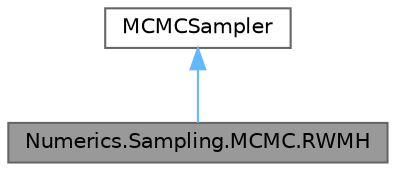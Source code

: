 digraph "Numerics.Sampling.MCMC.RWMH"
{
 // LATEX_PDF_SIZE
  bgcolor="transparent";
  edge [fontname=Helvetica,fontsize=10,labelfontname=Helvetica,labelfontsize=10];
  node [fontname=Helvetica,fontsize=10,shape=box,height=0.2,width=0.4];
  Node1 [id="Node000001",label="Numerics.Sampling.MCMC.RWMH",height=0.2,width=0.4,color="gray40", fillcolor="grey60", style="filled", fontcolor="black",tooltip="This class performs Bayesian MCMC using the random walk Metropolis-Hastings (RWMH) method."];
  Node2 -> Node1 [id="edge1_Node000001_Node000002",dir="back",color="steelblue1",style="solid",tooltip=" "];
  Node2 [id="Node000002",label="MCMCSampler",height=0.2,width=0.4,color="gray40", fillcolor="white", style="filled",URL="$class_numerics_1_1_sampling_1_1_m_c_m_c_1_1_m_c_m_c_sampler.html",tooltip="A base class for all Markov Chain Monte Carlo (MCMC) samplers."];
}
